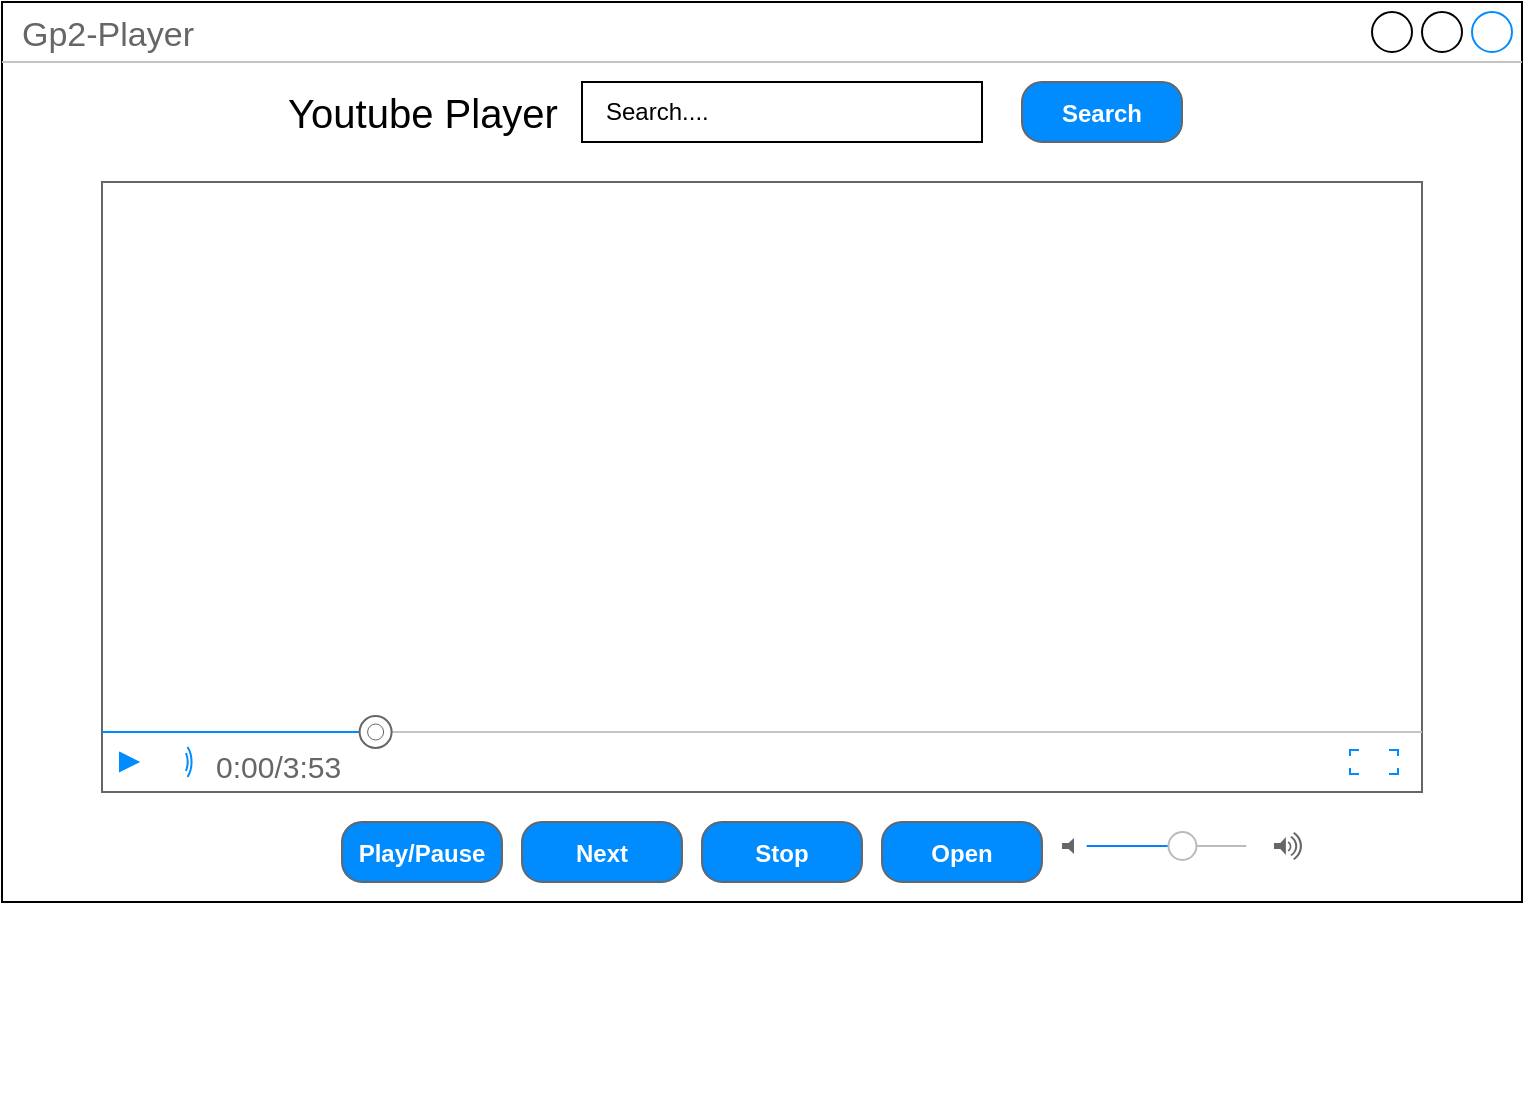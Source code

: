 <mxfile version="13.10.9" type="device" pages="3"><diagram id="888NTggqjtmxu7cjUxJq" name="MediaPlayerFront"><mxGraphModel dx="942" dy="582" grid="1" gridSize="10" guides="1" tooltips="1" connect="1" arrows="1" fold="1" page="1" pageScale="1" pageWidth="850" pageHeight="1100" math="0" shadow="0"><root><mxCell id="0"/><mxCell id="1" parent="0"/><mxCell id="Px-KcCu-iCocG4PIh284-1" value="Gp2-Player" style="strokeWidth=1;shadow=0;dashed=0;align=center;html=1;shape=mxgraph.mockup.containers.window;align=left;verticalAlign=top;spacingLeft=8;strokeColor2=#008cff;strokeColor3=#c4c4c4;fontColor=#666666;mainText=;fontSize=17;labelBackgroundColor=none;" parent="1" vertex="1"><mxGeometry x="40" y="200" width="760" height="450" as="geometry"/></mxCell><mxCell id="Px-KcCu-iCocG4PIh284-2" value="" style="verticalLabelPosition=bottom;shadow=0;dashed=0;align=center;html=1;verticalAlign=top;strokeWidth=1;shape=mxgraph.mockup.containers.videoPlayer;strokeColor=#666666;strokeColor2=#008cff;strokeColor3=#c4c4c4;textColor=#666666;fillColor2=#008cff;barHeight=30;barPos=20;" parent="1" vertex="1"><mxGeometry x="90" y="290" width="660" height="305" as="geometry"/></mxCell><mxCell id="Px-KcCu-iCocG4PIh284-3" value="&lt;font style=&quot;font-size: 12px&quot;&gt;Play/Pause&lt;/font&gt;" style="strokeWidth=1;shadow=0;dashed=0;align=center;html=1;shape=mxgraph.mockup.buttons.button;strokeColor=#666666;fontColor=#ffffff;mainText=;buttonStyle=round;fontSize=17;fontStyle=1;fillColor=#008cff;whiteSpace=wrap;" parent="1" vertex="1"><mxGeometry x="210" y="610" width="80" height="30" as="geometry"/></mxCell><mxCell id="Px-KcCu-iCocG4PIh284-6" value="&lt;font style=&quot;font-size: 12px&quot;&gt;Stop&lt;/font&gt;" style="strokeWidth=1;shadow=0;dashed=0;align=center;html=1;shape=mxgraph.mockup.buttons.button;strokeColor=#666666;fontColor=#ffffff;mainText=;buttonStyle=round;fontSize=17;fontStyle=1;fillColor=#008cff;whiteSpace=wrap;" parent="1" vertex="1"><mxGeometry x="390" y="610" width="80" height="30" as="geometry"/></mxCell><mxCell id="Px-KcCu-iCocG4PIh284-7" value="&lt;font style=&quot;font-size: 12px&quot;&gt;Next&lt;/font&gt;" style="strokeWidth=1;shadow=0;dashed=0;align=center;html=1;shape=mxgraph.mockup.buttons.button;strokeColor=#666666;fontColor=#ffffff;mainText=;buttonStyle=round;fontSize=17;fontStyle=1;fillColor=#008cff;whiteSpace=wrap;" parent="1" vertex="1"><mxGeometry x="300" y="610" width="80" height="30" as="geometry"/></mxCell><mxCell id="Px-KcCu-iCocG4PIh284-8" value="&lt;font style=&quot;font-size: 12px&quot;&gt;Open&lt;/font&gt;" style="strokeWidth=1;shadow=0;dashed=0;align=center;html=1;shape=mxgraph.mockup.buttons.button;strokeColor=#666666;fontColor=#ffffff;mainText=;buttonStyle=round;fontSize=17;fontStyle=1;fillColor=#008cff;whiteSpace=wrap;" parent="1" vertex="1"><mxGeometry x="480" y="610" width="80" height="30" as="geometry"/></mxCell><mxCell id="Px-KcCu-iCocG4PIh284-9" value="" style="shape=rect;strokeColor=none;fillColor=none;" parent="1" vertex="1"><mxGeometry x="580" y="731" width="110" height="22" as="geometry"/></mxCell><mxCell id="Px-KcCu-iCocG4PIh284-10" value="" style="shape=mxgraph.ios7.misc.volume_down;fillColor=#666666;strokeColor=none;" parent="Px-KcCu-iCocG4PIh284-9" vertex="1"><mxGeometry y="0.5" width="6" height="8" relative="1" as="geometry"><mxPoint x="-10" y="-124" as="offset"/></mxGeometry></mxCell><mxCell id="Px-KcCu-iCocG4PIh284-11" value="" style="shape=mxgraph.ios7.misc.volume_up;fillColor=#666666;strokeColor=none;" parent="Px-KcCu-iCocG4PIh284-9" vertex="1"><mxGeometry x="1" y="0.5" width="14" height="14" relative="1" as="geometry"><mxPoint x="-14" y="-127" as="offset"/></mxGeometry></mxCell><mxCell id="Px-KcCu-iCocG4PIh284-12" value="" style="html=1;strokeWidth=1;shadow=0;dashed=0;shape=mxgraph.ios7ui.slider;barPos=60;strokeColor=#0680FF;opacity=100;fillColor=#FFFFFF;handleSize=14;" parent="Px-KcCu-iCocG4PIh284-9" vertex="1"><mxGeometry x="2.375" y="-120" width="79.75" height="22" as="geometry"/></mxCell><mxCell id="Px-KcCu-iCocG4PIh284-14" value="&lt;font style=&quot;font-size: 20px&quot;&gt;Youtube Player&lt;/font&gt;" style="text;html=1;align=center;verticalAlign=middle;resizable=0;points=[];autosize=1;" parent="1" vertex="1"><mxGeometry x="175" y="245" width="150" height="20" as="geometry"/></mxCell><mxCell id="Px-KcCu-iCocG4PIh284-15" value="&amp;nbsp; &amp;nbsp;Search...." style="whiteSpace=wrap;html=1;align=left;" parent="1" vertex="1"><mxGeometry x="330" y="240" width="200" height="30" as="geometry"/></mxCell><mxCell id="Px-KcCu-iCocG4PIh284-17" value="&lt;font style=&quot;font-size: 12px&quot;&gt;Search&lt;/font&gt;" style="strokeWidth=1;shadow=0;dashed=0;align=center;html=1;shape=mxgraph.mockup.buttons.button;strokeColor=#666666;fontColor=#ffffff;mainText=;buttonStyle=round;fontSize=17;fontStyle=1;fillColor=#008cff;whiteSpace=wrap;" parent="1" vertex="1"><mxGeometry x="550" y="240" width="80" height="30" as="geometry"/></mxCell></root></mxGraphModel></diagram><diagram id="99umylCm52qJtRz-cAD9" name="SearchMediaPlayer"><mxGraphModel dx="942" dy="582" grid="1" gridSize="10" guides="1" tooltips="1" connect="1" arrows="1" fold="1" page="1" pageScale="1" pageWidth="850" pageHeight="1100" math="0" shadow="0"><root><mxCell id="y3DhRawdo4uYx9ZWuDWp-0"/><mxCell id="y3DhRawdo4uYx9ZWuDWp-1" parent="y3DhRawdo4uYx9ZWuDWp-0"/><mxCell id="1AUyTXHy8kntYVJ3buUf-0" value="Gp-Player" style="strokeWidth=1;shadow=0;dashed=0;align=center;html=1;shape=mxgraph.mockup.containers.window;align=left;verticalAlign=top;spacingLeft=8;strokeColor2=#008cff;strokeColor3=#c4c4c4;fontColor=#666666;mainText=;fontSize=17;labelBackgroundColor=none;" parent="y3DhRawdo4uYx9ZWuDWp-1" vertex="1"><mxGeometry x="30" y="160" width="790" height="420" as="geometry"/></mxCell><mxCell id="1AUyTXHy8kntYVJ3buUf-1" value="" style="verticalLabelPosition=bottom;shadow=0;dashed=0;align=center;html=1;verticalAlign=top;strokeWidth=1;shape=mxgraph.mockup.containers.videoPlayer;strokeColor=#666666;strokeColor2=#008cff;strokeColor3=#c4c4c4;textColor=#666666;fillColor2=#008cff;barHeight=30;barPos=20;" parent="y3DhRawdo4uYx9ZWuDWp-1" vertex="1"><mxGeometry x="425" y="250" width="385" height="230" as="geometry"/></mxCell><mxCell id="MWaS3o1LZDfNjYNszcFf-0" value="&lt;font style=&quot;font-size: 11px&quot;&gt;Play/Pause&lt;/font&gt;" style="strokeWidth=1;shadow=0;dashed=0;align=center;html=1;shape=mxgraph.mockup.buttons.button;strokeColor=#666666;fontColor=#ffffff;mainText=;buttonStyle=round;fontSize=17;fontStyle=1;fillColor=#008cff;whiteSpace=wrap;" parent="y3DhRawdo4uYx9ZWuDWp-1" vertex="1"><mxGeometry x="429" y="530" width="60" height="20" as="geometry"/></mxCell><mxCell id="MWaS3o1LZDfNjYNszcFf-1" value="&lt;font style=&quot;font-size: 12px&quot;&gt;Stop&lt;/font&gt;" style="strokeWidth=1;shadow=0;dashed=0;align=center;html=1;shape=mxgraph.mockup.buttons.button;strokeColor=#666666;fontColor=#ffffff;mainText=;buttonStyle=round;fontSize=17;fontStyle=1;fillColor=#008cff;whiteSpace=wrap;" parent="y3DhRawdo4uYx9ZWuDWp-1" vertex="1"><mxGeometry x="494" y="530" width="60" height="20" as="geometry"/></mxCell><mxCell id="MWaS3o1LZDfNjYNszcFf-2" value="&lt;font style=&quot;font-size: 12px&quot;&gt;Next&lt;/font&gt;" style="strokeWidth=1;shadow=0;dashed=0;align=center;html=1;shape=mxgraph.mockup.buttons.button;strokeColor=#666666;fontColor=#ffffff;mainText=;buttonStyle=round;fontSize=17;fontStyle=1;fillColor=#008cff;whiteSpace=wrap;" parent="y3DhRawdo4uYx9ZWuDWp-1" vertex="1"><mxGeometry x="569" y="530" width="55" height="20" as="geometry"/></mxCell><mxCell id="MWaS3o1LZDfNjYNszcFf-3" value="&lt;font style=&quot;font-size: 12px&quot;&gt;Open&lt;/font&gt;" style="strokeWidth=1;shadow=0;dashed=0;align=center;html=1;shape=mxgraph.mockup.buttons.button;strokeColor=#666666;fontColor=#ffffff;mainText=;buttonStyle=round;fontSize=17;fontStyle=1;fillColor=#008cff;whiteSpace=wrap;" parent="y3DhRawdo4uYx9ZWuDWp-1" vertex="1"><mxGeometry x="639" y="530" width="50" height="20" as="geometry"/></mxCell><mxCell id="MWaS3o1LZDfNjYNszcFf-8" value="&lt;font style=&quot;font-size: 20px&quot;&gt;Youtube Player&lt;/font&gt;" style="text;html=1;align=center;verticalAlign=middle;resizable=0;points=[];autosize=1;" parent="y3DhRawdo4uYx9ZWuDWp-1" vertex="1"><mxGeometry x="425" y="210.5" width="150" height="20" as="geometry"/></mxCell><mxCell id="MWaS3o1LZDfNjYNszcFf-9" value="&amp;nbsp; &amp;nbsp;Search...." style="whiteSpace=wrap;html=1;align=left;" parent="y3DhRawdo4uYx9ZWuDWp-1" vertex="1"><mxGeometry x="580" y="210.5" width="145" height="20" as="geometry"/></mxCell><mxCell id="MWaS3o1LZDfNjYNszcFf-10" value="&lt;font style=&quot;font-size: 12px&quot;&gt;Search&lt;/font&gt;" style="strokeWidth=1;shadow=0;dashed=0;align=center;html=1;shape=mxgraph.mockup.buttons.button;strokeColor=#666666;fontColor=#ffffff;mainText=;buttonStyle=round;fontSize=17;fontStyle=1;fillColor=#008cff;whiteSpace=wrap;" parent="y3DhRawdo4uYx9ZWuDWp-1" vertex="1"><mxGeometry x="730" y="208" width="55" height="25" as="geometry"/></mxCell><mxCell id="MWaS3o1LZDfNjYNszcFf-11" value="" style="shape=rect;strokeColor=none;fillColor=none;" parent="y3DhRawdo4uYx9ZWuDWp-1" vertex="1"><mxGeometry x="696" y="534" width="110" height="14" as="geometry"/></mxCell><mxCell id="MWaS3o1LZDfNjYNszcFf-12" value="" style="shape=mxgraph.ios7.misc.volume_down;fillColor=#666666;strokeColor=none;" parent="MWaS3o1LZDfNjYNszcFf-11" vertex="1"><mxGeometry y="0.5" width="6" height="8" relative="1" as="geometry"><mxPoint y="-4" as="offset"/></mxGeometry></mxCell><mxCell id="MWaS3o1LZDfNjYNszcFf-13" value="" style="shape=mxgraph.ios7.misc.volume_up;fillColor=#666666;strokeColor=none;" parent="MWaS3o1LZDfNjYNszcFf-11" vertex="1"><mxGeometry x="1" y="0.5" width="14" height="14" relative="1" as="geometry"><mxPoint x="-14" y="-7" as="offset"/></mxGeometry></mxCell><mxCell id="MWaS3o1LZDfNjYNszcFf-14" value="" style="html=1;strokeWidth=1;shadow=0;dashed=0;shape=mxgraph.ios7ui.slider;barPos=60;strokeColor=#0680FF;opacity=100;fillColor=#FFFFFF;handleSize=14;" parent="MWaS3o1LZDfNjYNszcFf-11" vertex="1"><mxGeometry x="12.375" width="79.75" height="14" as="geometry"/></mxCell><mxCell id="MWaS3o1LZDfNjYNszcFf-17" value="" style="strokeWidth=1;html=1;shadow=0;dashed=0;shape=mxgraph.android.scrollbars2;fillColor=#999999;strokeColor=none;" parent="y3DhRawdo4uYx9ZWuDWp-1" vertex="1"><mxGeometry x="35" y="200" width="385" height="370" as="geometry"/></mxCell><mxCell id="MWaS3o1LZDfNjYNszcFf-19" value="" style="shape=image;html=1;verticalAlign=top;verticalLabelPosition=bottom;labelBackgroundColor=#ffffff;imageAspect=0;aspect=fixed;image=https://cdn0.iconfinder.com/data/icons/pinpoint-interface/48/view-list-2-128.png" parent="y3DhRawdo4uYx9ZWuDWp-1" vertex="1"><mxGeometry x="60" y="330" width="230" height="230" as="geometry"/></mxCell><mxCell id="MWaS3o1LZDfNjYNszcFf-20" value="" style="shape=image;html=1;verticalAlign=top;verticalLabelPosition=bottom;labelBackgroundColor=#ffffff;imageAspect=0;aspect=fixed;image=https://cdn0.iconfinder.com/data/icons/pinpoint-interface/48/view-list-2-128.png" parent="y3DhRawdo4uYx9ZWuDWp-1" vertex="1"><mxGeometry x="60" y="185" width="230" height="230" as="geometry"/></mxCell></root></mxGraphModel></diagram><diagram id="XzLfWF8okFlJUeVJKldS" name="Option2"><mxGraphModel dx="942" dy="582" grid="1" gridSize="10" guides="1" tooltips="1" connect="1" arrows="1" fold="1" page="1" pageScale="1" pageWidth="850" pageHeight="1100" math="0" shadow="0"><root><mxCell id="4oU-wizK6-usb2cU-vbI-0"/><mxCell id="4oU-wizK6-usb2cU-vbI-1" parent="4oU-wizK6-usb2cU-vbI-0"/><mxCell id="4oU-wizK6-usb2cU-vbI-2" value="Gp-Player" style="strokeWidth=1;shadow=0;dashed=0;align=center;html=1;shape=mxgraph.mockup.containers.window;align=left;verticalAlign=top;spacingLeft=8;strokeColor2=#008cff;strokeColor3=#c4c4c4;fontColor=#666666;mainText=;fontSize=17;labelBackgroundColor=none;flipH=0;" parent="4oU-wizK6-usb2cU-vbI-1" vertex="1"><mxGeometry x="30" y="160" width="790" height="420" as="geometry"/></mxCell><mxCell id="4oU-wizK6-usb2cU-vbI-3" value="" style="verticalLabelPosition=bottom;shadow=0;dashed=0;align=center;html=1;verticalAlign=top;strokeWidth=1;shape=mxgraph.mockup.containers.videoPlayer;strokeColor=#666666;strokeColor2=#008cff;strokeColor3=#c4c4c4;textColor=#666666;fillColor2=#008cff;barHeight=30;barPos=20;flipH=0;" parent="4oU-wizK6-usb2cU-vbI-1" vertex="1"><mxGeometry x="40" y="241" width="385" height="230" as="geometry"/></mxCell><mxCell id="4oU-wizK6-usb2cU-vbI-4" value="&lt;font style=&quot;font-size: 11px&quot;&gt;Play/Pause&lt;/font&gt;" style="strokeWidth=1;shadow=0;dashed=0;align=center;html=1;shape=mxgraph.mockup.buttons.button;strokeColor=#666666;fontColor=#ffffff;mainText=;buttonStyle=round;fontSize=17;fontStyle=1;fillColor=#008cff;whiteSpace=wrap;flipH=0;" parent="4oU-wizK6-usb2cU-vbI-1" vertex="1"><mxGeometry x="44" y="521" width="60" height="20" as="geometry"/></mxCell><mxCell id="4oU-wizK6-usb2cU-vbI-5" value="&lt;font style=&quot;font-size: 12px&quot;&gt;Stop&lt;/font&gt;" style="strokeWidth=1;shadow=0;dashed=0;align=center;html=1;shape=mxgraph.mockup.buttons.button;strokeColor=#666666;fontColor=#ffffff;mainText=;buttonStyle=round;fontSize=17;fontStyle=1;fillColor=#008cff;whiteSpace=wrap;flipH=0;" parent="4oU-wizK6-usb2cU-vbI-1" vertex="1"><mxGeometry x="109" y="521" width="60" height="20" as="geometry"/></mxCell><mxCell id="4oU-wizK6-usb2cU-vbI-6" value="&lt;font style=&quot;font-size: 12px&quot;&gt;Next&lt;/font&gt;" style="strokeWidth=1;shadow=0;dashed=0;align=center;html=1;shape=mxgraph.mockup.buttons.button;strokeColor=#666666;fontColor=#ffffff;mainText=;buttonStyle=round;fontSize=17;fontStyle=1;fillColor=#008cff;whiteSpace=wrap;flipH=0;" parent="4oU-wizK6-usb2cU-vbI-1" vertex="1"><mxGeometry x="184" y="521" width="55" height="20" as="geometry"/></mxCell><mxCell id="4oU-wizK6-usb2cU-vbI-7" value="&lt;font style=&quot;font-size: 12px&quot;&gt;Open&lt;/font&gt;" style="strokeWidth=1;shadow=0;dashed=0;align=center;html=1;shape=mxgraph.mockup.buttons.button;strokeColor=#666666;fontColor=#ffffff;mainText=;buttonStyle=round;fontSize=17;fontStyle=1;fillColor=#008cff;whiteSpace=wrap;flipH=0;" parent="4oU-wizK6-usb2cU-vbI-1" vertex="1"><mxGeometry x="254" y="521" width="50" height="20" as="geometry"/></mxCell><mxCell id="4oU-wizK6-usb2cU-vbI-8" value="&lt;font style=&quot;font-size: 20px&quot;&gt;Youtube Player&lt;/font&gt;" style="text;html=1;align=center;verticalAlign=middle;resizable=0;points=[];autosize=1;flipH=0;" parent="4oU-wizK6-usb2cU-vbI-1" vertex="1"><mxGeometry x="40" y="201.5" width="150" height="20" as="geometry"/></mxCell><mxCell id="4oU-wizK6-usb2cU-vbI-9" value="&amp;nbsp; &amp;nbsp;Search...." style="whiteSpace=wrap;html=1;align=left;flipH=0;" parent="4oU-wizK6-usb2cU-vbI-1" vertex="1"><mxGeometry x="195" y="201.5" width="145" height="20" as="geometry"/></mxCell><mxCell id="4oU-wizK6-usb2cU-vbI-10" value="&lt;font style=&quot;font-size: 12px&quot;&gt;Search&lt;/font&gt;" style="strokeWidth=1;shadow=0;dashed=0;align=center;html=1;shape=mxgraph.mockup.buttons.button;strokeColor=#666666;fontColor=#ffffff;mainText=;buttonStyle=round;fontSize=17;fontStyle=1;fillColor=#008cff;whiteSpace=wrap;flipH=0;" parent="4oU-wizK6-usb2cU-vbI-1" vertex="1"><mxGeometry x="345" y="199" width="55" height="25" as="geometry"/></mxCell><mxCell id="4oU-wizK6-usb2cU-vbI-11" value="" style="shape=rect;strokeColor=none;fillColor=none;flipH=0;" parent="4oU-wizK6-usb2cU-vbI-1" vertex="1"><mxGeometry x="311" y="525" width="110" height="14" as="geometry"/></mxCell><mxCell id="4oU-wizK6-usb2cU-vbI-12" value="" style="shape=mxgraph.ios7.misc.volume_down;fillColor=#666666;strokeColor=none;flipH=0;" parent="4oU-wizK6-usb2cU-vbI-11" vertex="1"><mxGeometry y="0.5" width="6" height="8" relative="1" as="geometry"><mxPoint y="-4" as="offset"/></mxGeometry></mxCell><mxCell id="4oU-wizK6-usb2cU-vbI-13" value="" style="shape=mxgraph.ios7.misc.volume_up;fillColor=#666666;strokeColor=none;flipH=0;" parent="4oU-wizK6-usb2cU-vbI-11" vertex="1"><mxGeometry x="1" y="0.5" width="14" height="14" relative="1" as="geometry"><mxPoint x="-14" y="-7" as="offset"/></mxGeometry></mxCell><mxCell id="4oU-wizK6-usb2cU-vbI-14" value="" style="html=1;strokeWidth=1;shadow=0;dashed=0;shape=mxgraph.ios7ui.slider;barPos=60;strokeColor=#0680FF;opacity=100;fillColor=#FFFFFF;handleSize=14;flipH=0;" parent="4oU-wizK6-usb2cU-vbI-11" vertex="1"><mxGeometry x="12.375" width="79.75" height="14" as="geometry"/></mxCell><mxCell id="4oU-wizK6-usb2cU-vbI-15" value="" style="strokeWidth=1;html=1;shadow=0;dashed=0;shape=mxgraph.android.scrollbars2;fillColor=#999999;strokeColor=none;flipH=0;" parent="4oU-wizK6-usb2cU-vbI-1" vertex="1"><mxGeometry x="430" y="201.5" width="385" height="370" as="geometry"/></mxCell><mxCell id="4oU-wizK6-usb2cU-vbI-16" value="" style="shape=image;html=1;verticalAlign=top;verticalLabelPosition=bottom;labelBackgroundColor=#ffffff;imageAspect=0;aspect=fixed;image=https://cdn0.iconfinder.com/data/icons/pinpoint-interface/48/view-list-2-128.png;flipH=0;" parent="4oU-wizK6-usb2cU-vbI-1" vertex="1"><mxGeometry x="450" y="360" width="230" height="230" as="geometry"/></mxCell><mxCell id="4oU-wizK6-usb2cU-vbI-17" value="" style="shape=image;html=1;verticalAlign=top;verticalLabelPosition=bottom;labelBackgroundColor=#ffffff;imageAspect=0;aspect=fixed;image=https://cdn0.iconfinder.com/data/icons/pinpoint-interface/48/view-list-2-128.png;flipH=0;" parent="4oU-wizK6-usb2cU-vbI-1" vertex="1"><mxGeometry x="450" y="201.5" width="230" height="230" as="geometry"/></mxCell></root></mxGraphModel></diagram></mxfile>
